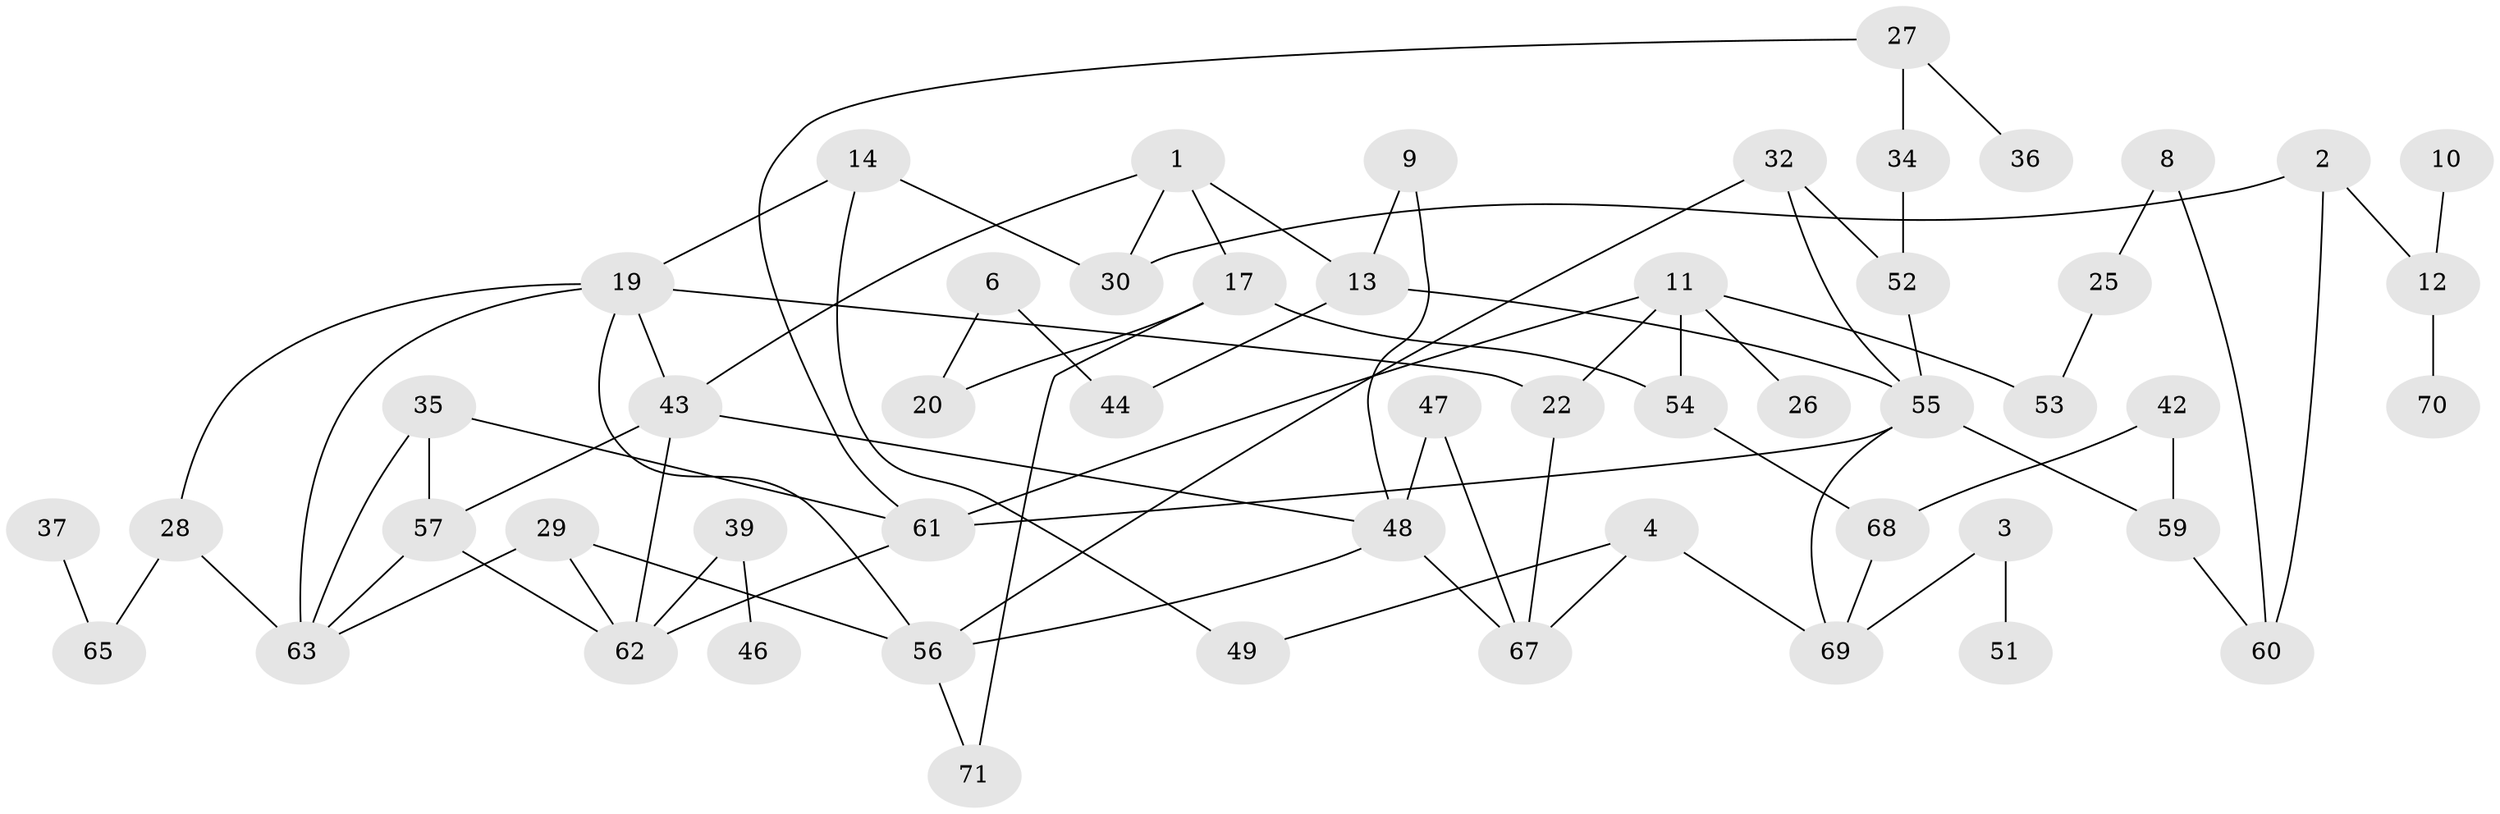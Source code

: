 // original degree distribution, {1: 0.2765957446808511, 4: 0.1276595744680851, 3: 0.19148936170212766, 2: 0.2198581560283688, 7: 0.0070921985815602835, 5: 0.06382978723404255, 0: 0.11347517730496454}
// Generated by graph-tools (version 1.1) at 2025/00/03/09/25 03:00:44]
// undirected, 53 vertices, 78 edges
graph export_dot {
graph [start="1"]
  node [color=gray90,style=filled];
  1;
  2;
  3;
  4;
  6;
  8;
  9;
  10;
  11;
  12;
  13;
  14;
  17;
  19;
  20;
  22;
  25;
  26;
  27;
  28;
  29;
  30;
  32;
  34;
  35;
  36;
  37;
  39;
  42;
  43;
  44;
  46;
  47;
  48;
  49;
  51;
  52;
  53;
  54;
  55;
  56;
  57;
  59;
  60;
  61;
  62;
  63;
  65;
  67;
  68;
  69;
  70;
  71;
  1 -- 13 [weight=1.0];
  1 -- 17 [weight=1.0];
  1 -- 30 [weight=1.0];
  1 -- 43 [weight=1.0];
  2 -- 12 [weight=1.0];
  2 -- 30 [weight=1.0];
  2 -- 60 [weight=1.0];
  3 -- 51 [weight=1.0];
  3 -- 69 [weight=1.0];
  4 -- 49 [weight=1.0];
  4 -- 67 [weight=1.0];
  4 -- 69 [weight=1.0];
  6 -- 20 [weight=1.0];
  6 -- 44 [weight=1.0];
  8 -- 25 [weight=1.0];
  8 -- 60 [weight=1.0];
  9 -- 13 [weight=1.0];
  9 -- 48 [weight=1.0];
  10 -- 12 [weight=1.0];
  11 -- 22 [weight=1.0];
  11 -- 26 [weight=1.0];
  11 -- 53 [weight=1.0];
  11 -- 54 [weight=1.0];
  11 -- 61 [weight=1.0];
  12 -- 70 [weight=1.0];
  13 -- 44 [weight=1.0];
  13 -- 55 [weight=2.0];
  14 -- 19 [weight=1.0];
  14 -- 30 [weight=1.0];
  14 -- 49 [weight=1.0];
  17 -- 20 [weight=1.0];
  17 -- 54 [weight=1.0];
  17 -- 71 [weight=1.0];
  19 -- 22 [weight=1.0];
  19 -- 28 [weight=1.0];
  19 -- 43 [weight=1.0];
  19 -- 56 [weight=1.0];
  19 -- 63 [weight=1.0];
  22 -- 67 [weight=1.0];
  25 -- 53 [weight=1.0];
  27 -- 34 [weight=1.0];
  27 -- 36 [weight=1.0];
  27 -- 61 [weight=1.0];
  28 -- 63 [weight=2.0];
  28 -- 65 [weight=1.0];
  29 -- 56 [weight=1.0];
  29 -- 62 [weight=1.0];
  29 -- 63 [weight=1.0];
  32 -- 52 [weight=1.0];
  32 -- 55 [weight=1.0];
  32 -- 56 [weight=1.0];
  34 -- 52 [weight=1.0];
  35 -- 57 [weight=1.0];
  35 -- 61 [weight=1.0];
  35 -- 63 [weight=1.0];
  37 -- 65 [weight=1.0];
  39 -- 46 [weight=1.0];
  39 -- 62 [weight=1.0];
  42 -- 59 [weight=1.0];
  42 -- 68 [weight=1.0];
  43 -- 48 [weight=1.0];
  43 -- 57 [weight=1.0];
  43 -- 62 [weight=1.0];
  47 -- 48 [weight=1.0];
  47 -- 67 [weight=1.0];
  48 -- 56 [weight=1.0];
  48 -- 67 [weight=1.0];
  52 -- 55 [weight=1.0];
  54 -- 68 [weight=1.0];
  55 -- 59 [weight=1.0];
  55 -- 61 [weight=1.0];
  55 -- 69 [weight=1.0];
  56 -- 71 [weight=1.0];
  57 -- 62 [weight=1.0];
  57 -- 63 [weight=1.0];
  59 -- 60 [weight=1.0];
  61 -- 62 [weight=1.0];
  68 -- 69 [weight=1.0];
}
